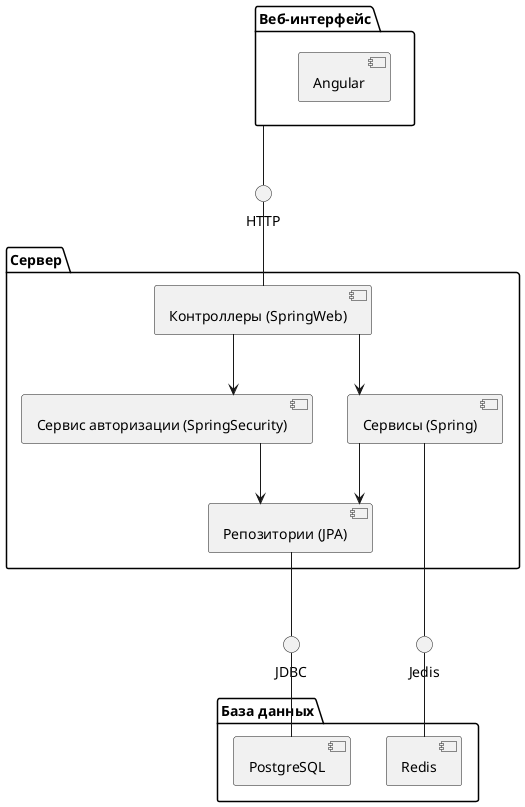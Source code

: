 @startuml
skinparam linetype ortho

package "Веб-интерфейс" {
    [Angular]
}

package "Сервер" {
    [Контроллеры (SpringWeb)]
    [Сервисы (Spring)]
    [Сервис авторизации (SpringSecurity)]
    [Репозитории (JPA)]
}

package "База данных" {
    [PostgreSQL]
    [Redis]
}

[Веб-интерфейс] -down- HTTP
HTTP -down- [Контроллеры (SpringWeb)]
[Контроллеры (SpringWeb)] -down-> [Сервисы (Spring)]
[Контроллеры (SpringWeb)] -down-> [Сервис авторизации (SpringSecurity)]
[Сервис авторизации (SpringSecurity)] -down-> [Репозитории (JPA)]
[Репозитории (JPA)] -down- JDBC
[Сервисы (Spring)] -down- Jedis
Jedis -down- [Redis]
JDBC -down- [PostgreSQL]
[Сервисы (Spring)] -down-> [Репозитории (JPA)]


@enduml